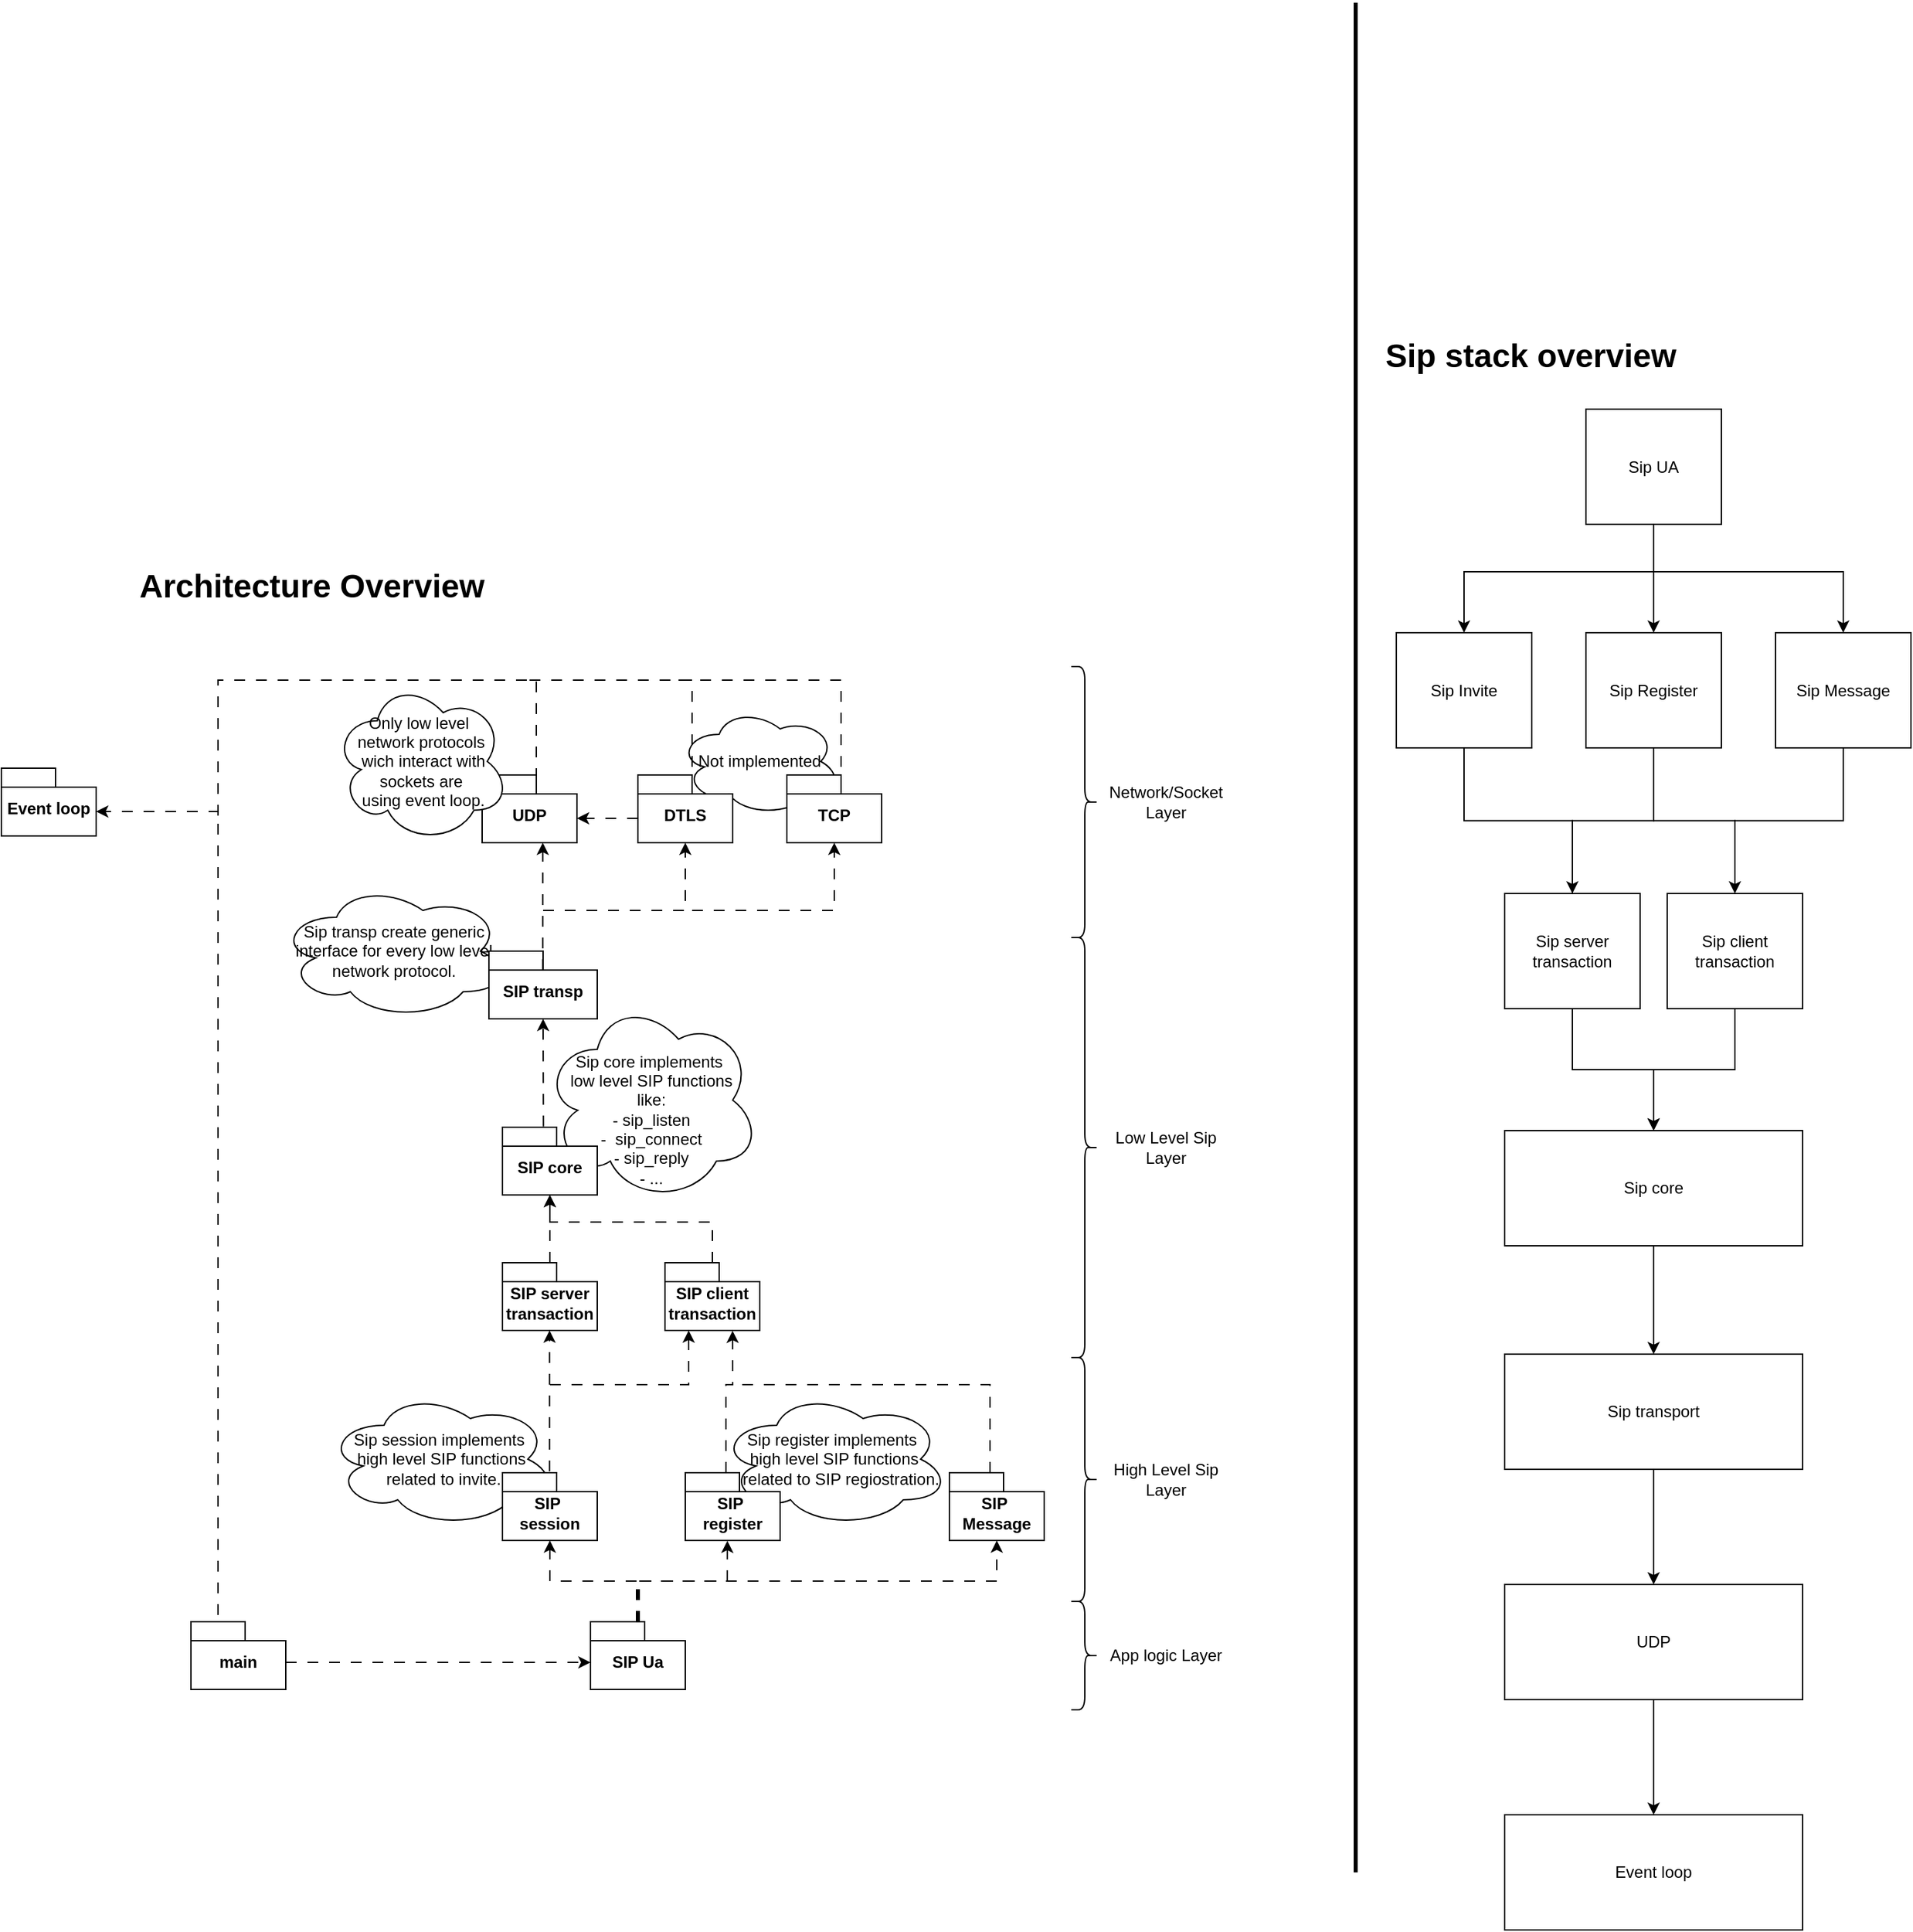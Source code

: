 <mxfile version="27.1.4" pages="2">
  <diagram id="IuXAi1eevMyLSQoJfHt3" name="Architecture overview">
    <mxGraphModel dx="3333" dy="2447" grid="1" gridSize="10" guides="1" tooltips="1" connect="1" arrows="1" fold="1" page="1" pageScale="1" pageWidth="850" pageHeight="1100" math="0" shadow="0">
      <root>
        <mxCell id="0" />
        <mxCell id="1" parent="0" />
        <mxCell id="v3j3ujz7cPLlm9doWBM3-44" value="" style="endArrow=none;html=1;rounded=0;strokeWidth=3;" parent="1" edge="1">
          <mxGeometry width="50" height="50" relative="1" as="geometry">
            <mxPoint x="680" y="820" as="sourcePoint" />
            <mxPoint x="680" y="-560" as="targetPoint" />
          </mxGeometry>
        </mxCell>
        <mxCell id="v3j3ujz7cPLlm9doWBM3-45" value="&lt;h1 style=&quot;margin-top: 0px;&quot;&gt;Sip stack overview&lt;/h1&gt;" style="text;html=1;whiteSpace=wrap;overflow=hidden;rounded=0;" parent="1" vertex="1">
          <mxGeometry x="700" y="-320" width="260" height="120" as="geometry" />
        </mxCell>
        <mxCell id="QLOnrKLpHwwKSTS8j1C4-6" value="" style="edgeStyle=orthogonalEdgeStyle;rounded=0;orthogonalLoop=1;jettySize=auto;html=1;" edge="1" parent="1" source="QLOnrKLpHwwKSTS8j1C4-2" target="QLOnrKLpHwwKSTS8j1C4-3">
          <mxGeometry relative="1" as="geometry" />
        </mxCell>
        <mxCell id="QLOnrKLpHwwKSTS8j1C4-2" value="Sip core" style="rounded=0;whiteSpace=wrap;html=1;" vertex="1" parent="1">
          <mxGeometry x="790" y="272.5" width="220" height="85" as="geometry" />
        </mxCell>
        <mxCell id="QLOnrKLpHwwKSTS8j1C4-7" value="" style="edgeStyle=orthogonalEdgeStyle;rounded=0;orthogonalLoop=1;jettySize=auto;html=1;" edge="1" parent="1" source="QLOnrKLpHwwKSTS8j1C4-3" target="QLOnrKLpHwwKSTS8j1C4-4">
          <mxGeometry relative="1" as="geometry" />
        </mxCell>
        <mxCell id="QLOnrKLpHwwKSTS8j1C4-3" value="Sip transport" style="rounded=0;whiteSpace=wrap;html=1;" vertex="1" parent="1">
          <mxGeometry x="790" y="437.5" width="220" height="85" as="geometry" />
        </mxCell>
        <mxCell id="QLOnrKLpHwwKSTS8j1C4-8" value="" style="edgeStyle=orthogonalEdgeStyle;rounded=0;orthogonalLoop=1;jettySize=auto;html=1;" edge="1" parent="1" source="QLOnrKLpHwwKSTS8j1C4-4" target="QLOnrKLpHwwKSTS8j1C4-5">
          <mxGeometry relative="1" as="geometry" />
        </mxCell>
        <mxCell id="QLOnrKLpHwwKSTS8j1C4-4" value="UDP" style="rounded=0;whiteSpace=wrap;html=1;" vertex="1" parent="1">
          <mxGeometry x="790" y="607.5" width="220" height="85" as="geometry" />
        </mxCell>
        <mxCell id="QLOnrKLpHwwKSTS8j1C4-5" value="Event loop" style="rounded=0;whiteSpace=wrap;html=1;" vertex="1" parent="1">
          <mxGeometry x="790" y="777.5" width="220" height="85" as="geometry" />
        </mxCell>
        <mxCell id="QLOnrKLpHwwKSTS8j1C4-14" value="" style="endArrow=none;html=1;rounded=0;dashed=1;dashPattern=8 8;strokeColor=default;align=center;verticalAlign=middle;fontFamily=Helvetica;fontSize=11;fontColor=default;labelBackgroundColor=default;startFill=0;" edge="1" parent="1">
          <mxGeometry width="50" height="50" relative="1" as="geometry">
            <mxPoint x="410" y="525" as="sourcePoint" />
            <mxPoint x="220" y="460" as="targetPoint" />
            <Array as="points">
              <mxPoint x="410" y="505" />
              <mxPoint x="410" y="460" />
            </Array>
          </mxGeometry>
        </mxCell>
        <mxCell id="QLOnrKLpHwwKSTS8j1C4-15" value="Not implemented" style="ellipse;shape=cloud;whiteSpace=wrap;html=1;" vertex="1" parent="1">
          <mxGeometry x="180" y="-40" width="120" height="80" as="geometry" />
        </mxCell>
        <mxCell id="QLOnrKLpHwwKSTS8j1C4-16" value="Sip transp create generic interface for every low level network protocol&lt;span style=&quot;background-color: transparent; color: light-dark(rgb(0, 0, 0), rgb(255, 255, 255));&quot;&gt;.&lt;/span&gt;" style="ellipse;shape=cloud;whiteSpace=wrap;html=1;" vertex="1" parent="1">
          <mxGeometry x="-115" y="90" width="170" height="100" as="geometry" />
        </mxCell>
        <mxCell id="QLOnrKLpHwwKSTS8j1C4-17" value="Sip session implements&amp;nbsp;&lt;div&gt;high level SIP functions&lt;/div&gt;&lt;div&gt;&amp;nbsp;related to invite.&lt;/div&gt;" style="ellipse;shape=cloud;whiteSpace=wrap;html=1;" vertex="1" parent="1">
          <mxGeometry x="-80" y="465" width="170" height="100" as="geometry" />
        </mxCell>
        <mxCell id="QLOnrKLpHwwKSTS8j1C4-18" value="&lt;div&gt;&lt;br&gt;&lt;/div&gt;&lt;div&gt;&lt;br&gt;&lt;/div&gt;Sip core implements&amp;nbsp;&lt;div&gt;low level SIP functions&lt;/div&gt;&lt;div&gt;&amp;nbsp;like:&amp;nbsp;&lt;/div&gt;&lt;div&gt;- sip_listen&lt;/div&gt;&lt;div&gt;-&amp;nbsp; sip_connect&lt;/div&gt;&lt;div&gt;- sip_reply&lt;/div&gt;&lt;div&gt;- ...&lt;/div&gt;" style="ellipse;shape=cloud;whiteSpace=wrap;html=1;" vertex="1" parent="1">
          <mxGeometry x="80" y="175" width="160" height="150" as="geometry" />
        </mxCell>
        <mxCell id="QLOnrKLpHwwKSTS8j1C4-19" value="TCP" style="shape=folder;fontStyle=1;spacingTop=10;tabWidth=40;tabHeight=14;tabPosition=left;html=1;whiteSpace=wrap;" vertex="1" parent="1">
          <mxGeometry x="260" y="10" width="70" height="50" as="geometry" />
        </mxCell>
        <mxCell id="QLOnrKLpHwwKSTS8j1C4-20" value="&lt;h1 style=&quot;margin-top: 0px;&quot;&gt;Architecture Overview&lt;/h1&gt;" style="text;html=1;whiteSpace=wrap;overflow=hidden;rounded=0;" vertex="1" parent="1">
          <mxGeometry x="-220" y="-150" width="260" height="120" as="geometry" />
        </mxCell>
        <mxCell id="QLOnrKLpHwwKSTS8j1C4-21" value="UDP" style="shape=folder;fontStyle=1;spacingTop=10;tabWidth=40;tabHeight=14;tabPosition=left;html=1;whiteSpace=wrap;" vertex="1" parent="1">
          <mxGeometry x="35" y="10" width="70" height="50" as="geometry" />
        </mxCell>
        <mxCell id="QLOnrKLpHwwKSTS8j1C4-22" value="SIP core" style="shape=folder;fontStyle=1;spacingTop=10;tabWidth=40;tabHeight=14;tabPosition=left;html=1;whiteSpace=wrap;" vertex="1" parent="1">
          <mxGeometry x="50" y="270" width="70" height="50" as="geometry" />
        </mxCell>
        <mxCell id="QLOnrKLpHwwKSTS8j1C4-23" value="SIP transp" style="shape=folder;fontStyle=1;spacingTop=10;tabWidth=40;tabHeight=14;tabPosition=left;html=1;whiteSpace=wrap;" vertex="1" parent="1">
          <mxGeometry x="40" y="140" width="80" height="50" as="geometry" />
        </mxCell>
        <mxCell id="QLOnrKLpHwwKSTS8j1C4-24" value="DTLS" style="shape=folder;fontStyle=1;spacingTop=10;tabWidth=40;tabHeight=14;tabPosition=left;html=1;whiteSpace=wrap;" vertex="1" parent="1">
          <mxGeometry x="150" y="10" width="70" height="50" as="geometry" />
        </mxCell>
        <mxCell id="QLOnrKLpHwwKSTS8j1C4-77" value="" style="edgeStyle=orthogonalEdgeStyle;rounded=0;orthogonalLoop=1;jettySize=auto;html=1;endArrow=classic;startFill=0;dashed=1;dashPattern=8 8;strokeColor=default;align=center;verticalAlign=middle;fontFamily=Helvetica;fontSize=11;fontColor=default;labelBackgroundColor=default;entryX=0.25;entryY=1;entryDx=0;entryDy=0;entryPerimeter=0;endFill=1;" edge="1" parent="1" target="QLOnrKLpHwwKSTS8j1C4-57">
          <mxGeometry relative="1" as="geometry">
            <mxPoint x="85" y="460" as="sourcePoint" />
            <mxPoint x="200" y="460" as="targetPoint" />
            <Array as="points">
              <mxPoint x="188" y="460" />
            </Array>
          </mxGeometry>
        </mxCell>
        <mxCell id="QLOnrKLpHwwKSTS8j1C4-25" value="SIP&amp;nbsp;&lt;div&gt;session&lt;/div&gt;" style="shape=folder;fontStyle=1;spacingTop=10;tabWidth=40;tabHeight=14;tabPosition=left;html=1;whiteSpace=wrap;" vertex="1" parent="1">
          <mxGeometry x="50" y="525" width="70" height="50" as="geometry" />
        </mxCell>
        <mxCell id="QLOnrKLpHwwKSTS8j1C4-26" value="Event loop" style="shape=folder;fontStyle=1;spacingTop=10;tabWidth=40;tabHeight=14;tabPosition=left;html=1;whiteSpace=wrap;" vertex="1" parent="1">
          <mxGeometry x="-320" y="5" width="70" height="50" as="geometry" />
        </mxCell>
        <mxCell id="QLOnrKLpHwwKSTS8j1C4-27" value="Only low level&amp;nbsp;&lt;div&gt;network protocols&lt;/div&gt;&lt;div&gt;&amp;nbsp;wich interact with sockets are&lt;/div&gt;&lt;div&gt;&amp;nbsp;using event loop.&lt;/div&gt;" style="ellipse;shape=cloud;whiteSpace=wrap;html=1;" vertex="1" parent="1">
          <mxGeometry x="-75" y="-60" width="130" height="120" as="geometry" />
        </mxCell>
        <mxCell id="QLOnrKLpHwwKSTS8j1C4-28" value="main" style="shape=folder;fontStyle=1;spacingTop=10;tabWidth=40;tabHeight=14;tabPosition=left;html=1;whiteSpace=wrap;" vertex="1" parent="1">
          <mxGeometry x="-180" y="635" width="70" height="50" as="geometry" />
        </mxCell>
        <mxCell id="QLOnrKLpHwwKSTS8j1C4-29" value="SIP Ua" style="shape=folder;fontStyle=1;spacingTop=10;tabWidth=40;tabHeight=14;tabPosition=left;html=1;whiteSpace=wrap;" vertex="1" parent="1">
          <mxGeometry x="115" y="635" width="70" height="50" as="geometry" />
        </mxCell>
        <mxCell id="QLOnrKLpHwwKSTS8j1C4-30" value="" style="endArrow=classic;html=1;rounded=0;entryX=0.444;entryY=1.004;entryDx=0;entryDy=0;entryPerimeter=0;dashed=1;dashPattern=8 8;" edge="1" parent="1" target="QLOnrKLpHwwKSTS8j1C4-55">
          <mxGeometry width="50" height="50" relative="1" as="geometry">
            <mxPoint x="150" y="635" as="sourcePoint" />
            <mxPoint x="200" y="585" as="targetPoint" />
            <Array as="points">
              <mxPoint x="150" y="605" />
              <mxPoint x="216" y="605" />
            </Array>
          </mxGeometry>
        </mxCell>
        <mxCell id="QLOnrKLpHwwKSTS8j1C4-31" value="" style="endArrow=classic;html=1;rounded=0;entryX=0.5;entryY=1;entryDx=0;entryDy=0;entryPerimeter=0;dashed=1;dashPattern=8 8;" edge="1" parent="1" target="QLOnrKLpHwwKSTS8j1C4-25">
          <mxGeometry width="50" height="50" relative="1" as="geometry">
            <mxPoint x="151.0" y="635" as="sourcePoint" />
            <mxPoint x="100.0" y="575" as="targetPoint" />
            <Array as="points">
              <mxPoint x="151.0" y="605" />
              <mxPoint x="85" y="605" />
            </Array>
          </mxGeometry>
        </mxCell>
        <mxCell id="QLOnrKLpHwwKSTS8j1C4-34" value="" style="endArrow=classic;html=1;rounded=0;entryX=0;entryY=0;entryDx=70;entryDy=32;entryPerimeter=0;dashed=1;dashPattern=8 8;strokeColor=default;align=center;verticalAlign=middle;fontFamily=Helvetica;fontSize=11;fontColor=default;labelBackgroundColor=default;" edge="1" parent="1">
          <mxGeometry width="50" height="50" relative="1" as="geometry">
            <mxPoint x="-160" y="630" as="sourcePoint" />
            <mxPoint x="-250" y="37" as="targetPoint" />
            <Array as="points">
              <mxPoint x="-160" y="37" />
            </Array>
          </mxGeometry>
        </mxCell>
        <mxCell id="QLOnrKLpHwwKSTS8j1C4-35" value="" style="endArrow=classic;html=1;rounded=0;dashed=1;dashPattern=8 8;strokeColor=default;align=center;verticalAlign=middle;fontFamily=Helvetica;fontSize=11;fontColor=default;labelBackgroundColor=default;exitX=0.432;exitY=-0.013;exitDx=0;exitDy=0;exitPerimeter=0;" edge="1" parent="1" source="QLOnrKLpHwwKSTS8j1C4-22">
          <mxGeometry width="50" height="50" relative="1" as="geometry">
            <mxPoint x="80" y="225" as="sourcePoint" />
            <mxPoint x="80" y="190" as="targetPoint" />
          </mxGeometry>
        </mxCell>
        <mxCell id="QLOnrKLpHwwKSTS8j1C4-36" value="" style="endArrow=classic;html=1;rounded=0;entryX=0.568;entryY=1.008;entryDx=0;entryDy=0;entryPerimeter=0;dashed=1;dashPattern=8 8;strokeColor=default;align=center;verticalAlign=middle;fontFamily=Helvetica;fontSize=11;fontColor=default;labelBackgroundColor=default;exitX=0;exitY=0;exitDx=40;exitDy=14;exitPerimeter=0;" edge="1" parent="1">
          <mxGeometry width="50" height="50" relative="1" as="geometry">
            <mxPoint x="79.76" y="154" as="sourcePoint" />
            <mxPoint x="79.76" y="60" as="targetPoint" />
          </mxGeometry>
        </mxCell>
        <mxCell id="QLOnrKLpHwwKSTS8j1C4-37" value="" style="endArrow=classic;html=1;rounded=0;entryX=0.5;entryY=1;entryDx=0;entryDy=0;entryPerimeter=0;dashed=1;dashPattern=8 8;strokeColor=default;align=center;verticalAlign=middle;fontFamily=Helvetica;fontSize=11;fontColor=default;labelBackgroundColor=default;" edge="1" parent="1" target="QLOnrKLpHwwKSTS8j1C4-24">
          <mxGeometry width="50" height="50" relative="1" as="geometry">
            <mxPoint x="80" y="110" as="sourcePoint" />
            <mxPoint x="130" y="60" as="targetPoint" />
            <Array as="points">
              <mxPoint x="185" y="110" />
            </Array>
          </mxGeometry>
        </mxCell>
        <mxCell id="QLOnrKLpHwwKSTS8j1C4-38" value="" style="endArrow=classic;html=1;rounded=0;entryX=0.5;entryY=1;entryDx=0;entryDy=0;entryPerimeter=0;dashed=1;dashPattern=8 8;strokeColor=default;align=center;verticalAlign=middle;fontFamily=Helvetica;fontSize=11;fontColor=default;labelBackgroundColor=default;" edge="1" parent="1">
          <mxGeometry width="50" height="50" relative="1" as="geometry">
            <mxPoint x="190" y="110" as="sourcePoint" />
            <mxPoint x="295" y="60" as="targetPoint" />
            <Array as="points">
              <mxPoint x="295" y="110" />
            </Array>
          </mxGeometry>
        </mxCell>
        <mxCell id="QLOnrKLpHwwKSTS8j1C4-39" value="" style="endArrow=none;html=1;rounded=0;entryX=0;entryY=0;entryDx=40;entryDy=0;entryPerimeter=0;dashed=1;dashPattern=8 8;strokeColor=default;align=center;verticalAlign=middle;fontFamily=Helvetica;fontSize=11;fontColor=default;labelBackgroundColor=default;startFill=0;" edge="1" parent="1" target="QLOnrKLpHwwKSTS8j1C4-21">
          <mxGeometry width="50" height="50" relative="1" as="geometry">
            <mxPoint x="-160" y="40" as="sourcePoint" />
            <mxPoint x="-110" y="430" as="targetPoint" />
            <Array as="points">
              <mxPoint x="-160" y="-60" />
              <mxPoint x="75" y="-60" />
            </Array>
          </mxGeometry>
        </mxCell>
        <mxCell id="QLOnrKLpHwwKSTS8j1C4-40" value="" style="endArrow=none;html=1;rounded=0;entryX=0;entryY=0;entryDx=40;entryDy=0;entryPerimeter=0;dashed=1;dashPattern=8 8;strokeColor=default;align=center;verticalAlign=middle;fontFamily=Helvetica;fontSize=11;fontColor=default;labelBackgroundColor=default;startFill=0;" edge="1" parent="1" target="QLOnrKLpHwwKSTS8j1C4-24">
          <mxGeometry width="50" height="50" relative="1" as="geometry">
            <mxPoint x="70" y="-60" as="sourcePoint" />
            <mxPoint x="160" as="targetPoint" />
            <Array as="points">
              <mxPoint x="190" y="-60" />
            </Array>
          </mxGeometry>
        </mxCell>
        <mxCell id="QLOnrKLpHwwKSTS8j1C4-41" value="" style="endArrow=none;html=1;rounded=0;entryX=0;entryY=0;entryDx=40;entryDy=0;entryPerimeter=0;dashed=1;dashPattern=8 8;strokeColor=default;align=center;verticalAlign=middle;fontFamily=Helvetica;fontSize=11;fontColor=default;labelBackgroundColor=default;startFill=0;" edge="1" parent="1">
          <mxGeometry width="50" height="50" relative="1" as="geometry">
            <mxPoint x="180" y="-60" as="sourcePoint" />
            <mxPoint x="300" y="10" as="targetPoint" />
            <Array as="points">
              <mxPoint x="300" y="-60" />
            </Array>
          </mxGeometry>
        </mxCell>
        <mxCell id="QLOnrKLpHwwKSTS8j1C4-42" value="" style="endArrow=classic;html=1;rounded=0;dashed=1;dashPattern=8 8;strokeColor=default;align=center;verticalAlign=middle;fontFamily=Helvetica;fontSize=11;fontColor=default;labelBackgroundColor=default;" edge="1" parent="1">
          <mxGeometry width="50" height="50" relative="1" as="geometry">
            <mxPoint x="-110" y="665" as="sourcePoint" />
            <mxPoint x="115" y="665" as="targetPoint" />
          </mxGeometry>
        </mxCell>
        <mxCell id="QLOnrKLpHwwKSTS8j1C4-43" value="" style="endArrow=classic;html=1;rounded=0;entryX=0;entryY=0;entryDx=70;entryDy=32;entryPerimeter=0;exitX=0;exitY=0;exitDx=0;exitDy=32;exitPerimeter=0;dashed=1;dashPattern=8 8;strokeColor=default;align=center;verticalAlign=middle;fontFamily=Helvetica;fontSize=11;fontColor=default;labelBackgroundColor=default;" edge="1" parent="1" source="QLOnrKLpHwwKSTS8j1C4-24" target="QLOnrKLpHwwKSTS8j1C4-21">
          <mxGeometry width="50" height="50" relative="1" as="geometry">
            <mxPoint x="150" y="40" as="sourcePoint" />
            <mxPoint x="200" y="-10" as="targetPoint" />
          </mxGeometry>
        </mxCell>
        <mxCell id="QLOnrKLpHwwKSTS8j1C4-52" value="SIP&amp;nbsp;&lt;div&gt;Message&lt;/div&gt;" style="shape=folder;fontStyle=1;spacingTop=10;tabWidth=40;tabHeight=14;tabPosition=left;html=1;whiteSpace=wrap;" vertex="1" parent="1">
          <mxGeometry x="380" y="525" width="70" height="50" as="geometry" />
        </mxCell>
        <mxCell id="QLOnrKLpHwwKSTS8j1C4-53" value="" style="endArrow=classic;html=1;rounded=0;entryX=0.5;entryY=1;entryDx=0;entryDy=0;entryPerimeter=0;dashed=1;dashPattern=8 8;" edge="1" parent="1" target="QLOnrKLpHwwKSTS8j1C4-52">
          <mxGeometry width="50" height="50" relative="1" as="geometry">
            <mxPoint x="149" y="635" as="sourcePoint" />
            <mxPoint x="200" y="575" as="targetPoint" />
            <Array as="points">
              <mxPoint x="149" y="605" />
              <mxPoint x="415" y="605" />
            </Array>
          </mxGeometry>
        </mxCell>
        <mxCell id="QLOnrKLpHwwKSTS8j1C4-54" value="Sip register implements&amp;nbsp;&lt;div&gt;high level SIP functions&lt;/div&gt;&lt;div&gt;&amp;nbsp; &amp;nbsp;related to SIP regiostration.&lt;/div&gt;" style="ellipse;shape=cloud;whiteSpace=wrap;html=1;" vertex="1" parent="1">
          <mxGeometry x="210" y="465" width="170" height="100" as="geometry" />
        </mxCell>
        <mxCell id="QLOnrKLpHwwKSTS8j1C4-55" value="SIP&amp;nbsp;&lt;div&gt;register&lt;/div&gt;" style="shape=folder;fontStyle=1;spacingTop=10;tabWidth=40;tabHeight=14;tabPosition=left;html=1;whiteSpace=wrap;" vertex="1" parent="1">
          <mxGeometry x="185" y="525" width="70" height="50" as="geometry" />
        </mxCell>
        <mxCell id="QLOnrKLpHwwKSTS8j1C4-61" value="" style="edgeStyle=orthogonalEdgeStyle;rounded=0;orthogonalLoop=1;jettySize=auto;html=1;dashed=1;dashPattern=8 8;strokeColor=default;align=center;verticalAlign=middle;fontFamily=Helvetica;fontSize=11;fontColor=default;labelBackgroundColor=default;endArrow=classic;" edge="1" parent="1" source="QLOnrKLpHwwKSTS8j1C4-56" target="QLOnrKLpHwwKSTS8j1C4-22">
          <mxGeometry relative="1" as="geometry" />
        </mxCell>
        <mxCell id="QLOnrKLpHwwKSTS8j1C4-56" value="SIP server&lt;div&gt;transaction&lt;/div&gt;" style="shape=folder;fontStyle=1;spacingTop=10;tabWidth=40;tabHeight=14;tabPosition=left;html=1;whiteSpace=wrap;" vertex="1" parent="1">
          <mxGeometry x="50" y="370" width="70" height="50" as="geometry" />
        </mxCell>
        <mxCell id="QLOnrKLpHwwKSTS8j1C4-62" value="" style="edgeStyle=orthogonalEdgeStyle;rounded=0;orthogonalLoop=1;jettySize=auto;html=1;entryX=0.5;entryY=1;entryDx=0;entryDy=0;entryPerimeter=0;dashed=1;dashPattern=8 8;strokeColor=default;align=center;verticalAlign=middle;fontFamily=Helvetica;fontSize=11;fontColor=default;labelBackgroundColor=default;endArrow=classic;" edge="1" parent="1" source="QLOnrKLpHwwKSTS8j1C4-57" target="QLOnrKLpHwwKSTS8j1C4-22">
          <mxGeometry relative="1" as="geometry">
            <Array as="points">
              <mxPoint x="205" y="340" />
              <mxPoint x="85" y="340" />
            </Array>
          </mxGeometry>
        </mxCell>
        <mxCell id="QLOnrKLpHwwKSTS8j1C4-57" value="SIP client&lt;div&gt;transaction&lt;/div&gt;" style="shape=folder;fontStyle=1;spacingTop=10;tabWidth=40;tabHeight=14;tabPosition=left;html=1;whiteSpace=wrap;" vertex="1" parent="1">
          <mxGeometry x="170" y="370" width="70" height="50" as="geometry" />
        </mxCell>
        <mxCell id="QLOnrKLpHwwKSTS8j1C4-60" value="" style="endArrow=classic;html=1;rounded=0;dashed=1;dashPattern=8 8;strokeColor=default;align=center;verticalAlign=middle;fontFamily=Helvetica;fontSize=11;fontColor=default;labelBackgroundColor=default;exitX=0.429;exitY=0.001;exitDx=0;exitDy=0;exitPerimeter=0;entryX=0.713;entryY=1.004;entryDx=0;entryDy=0;entryPerimeter=0;" edge="1" parent="1" source="QLOnrKLpHwwKSTS8j1C4-55" target="QLOnrKLpHwwKSTS8j1C4-57">
          <mxGeometry width="50" height="50" relative="1" as="geometry">
            <mxPoint x="204.71" y="499" as="sourcePoint" />
            <mxPoint x="204.71" y="420" as="targetPoint" />
            <Array as="points">
              <mxPoint x="215" y="460" />
              <mxPoint x="220" y="460" />
            </Array>
          </mxGeometry>
        </mxCell>
        <mxCell id="QLOnrKLpHwwKSTS8j1C4-63" value="" style="endArrow=classic;html=1;rounded=0;dashed=1;dashPattern=8 8;strokeColor=default;align=center;verticalAlign=middle;fontFamily=Helvetica;fontSize=11;fontColor=default;labelBackgroundColor=default;exitX=0.429;exitY=0.001;exitDx=0;exitDy=0;exitPerimeter=0;entryX=0.431;entryY=1.016;entryDx=0;entryDy=0;entryPerimeter=0;" edge="1" parent="1">
          <mxGeometry width="50" height="50" relative="1" as="geometry">
            <mxPoint x="84.76" y="524" as="sourcePoint" />
            <mxPoint x="84.76" y="420" as="targetPoint" />
          </mxGeometry>
        </mxCell>
        <mxCell id="QLOnrKLpHwwKSTS8j1C4-64" value="" style="group" vertex="1" connectable="0" parent="1">
          <mxGeometry x="470" y="-70" width="120" height="200" as="geometry" />
        </mxCell>
        <mxCell id="QLOnrKLpHwwKSTS8j1C4-44" value="" style="shape=curlyBracket;whiteSpace=wrap;html=1;rounded=1;flipH=1;labelPosition=right;verticalLabelPosition=middle;align=left;verticalAlign=middle;" vertex="1" parent="QLOnrKLpHwwKSTS8j1C4-64">
          <mxGeometry width="20" height="200" as="geometry" />
        </mxCell>
        <mxCell id="QLOnrKLpHwwKSTS8j1C4-45" value="Network/Socket Layer" style="text;html=1;align=center;verticalAlign=middle;whiteSpace=wrap;rounded=0;" vertex="1" parent="QLOnrKLpHwwKSTS8j1C4-64">
          <mxGeometry x="20" y="85" width="100" height="30" as="geometry" />
        </mxCell>
        <mxCell id="QLOnrKLpHwwKSTS8j1C4-65" value="" style="group" vertex="1" connectable="0" parent="1">
          <mxGeometry x="470" y="130" width="120" height="310" as="geometry" />
        </mxCell>
        <mxCell id="QLOnrKLpHwwKSTS8j1C4-46" value="" style="shape=curlyBracket;whiteSpace=wrap;html=1;rounded=1;flipH=1;labelPosition=right;verticalLabelPosition=middle;align=left;verticalAlign=middle;" vertex="1" parent="QLOnrKLpHwwKSTS8j1C4-65">
          <mxGeometry width="20" height="310" as="geometry" />
        </mxCell>
        <mxCell id="QLOnrKLpHwwKSTS8j1C4-47" value="Low Level Sip Layer" style="text;html=1;align=center;verticalAlign=middle;whiteSpace=wrap;rounded=0;" vertex="1" parent="QLOnrKLpHwwKSTS8j1C4-65">
          <mxGeometry x="20" y="136.4" width="100" height="37.2" as="geometry" />
        </mxCell>
        <mxCell id="QLOnrKLpHwwKSTS8j1C4-66" value="" style="group" vertex="1" connectable="0" parent="1">
          <mxGeometry x="470" y="440" width="120" height="180" as="geometry" />
        </mxCell>
        <mxCell id="QLOnrKLpHwwKSTS8j1C4-48" value="" style="shape=curlyBracket;whiteSpace=wrap;html=1;rounded=1;flipH=1;labelPosition=right;verticalLabelPosition=middle;align=left;verticalAlign=middle;" vertex="1" parent="QLOnrKLpHwwKSTS8j1C4-66">
          <mxGeometry width="20" height="180" as="geometry" />
        </mxCell>
        <mxCell id="QLOnrKLpHwwKSTS8j1C4-49" value="High Level Sip Layer" style="text;html=1;align=center;verticalAlign=middle;whiteSpace=wrap;rounded=0;" vertex="1" parent="QLOnrKLpHwwKSTS8j1C4-66">
          <mxGeometry x="20" y="72" width="100" height="36" as="geometry" />
        </mxCell>
        <mxCell id="QLOnrKLpHwwKSTS8j1C4-67" value="" style="group" vertex="1" connectable="0" parent="1">
          <mxGeometry x="470" y="620" width="120" height="80" as="geometry" />
        </mxCell>
        <mxCell id="QLOnrKLpHwwKSTS8j1C4-50" value="" style="shape=curlyBracket;whiteSpace=wrap;html=1;rounded=1;flipH=1;labelPosition=right;verticalLabelPosition=middle;align=left;verticalAlign=middle;" vertex="1" parent="QLOnrKLpHwwKSTS8j1C4-67">
          <mxGeometry width="20" height="80" as="geometry" />
        </mxCell>
        <mxCell id="QLOnrKLpHwwKSTS8j1C4-51" value="App logic Layer" style="text;html=1;align=center;verticalAlign=middle;whiteSpace=wrap;rounded=0;" vertex="1" parent="QLOnrKLpHwwKSTS8j1C4-67">
          <mxGeometry x="20" y="25" width="100" height="30" as="geometry" />
        </mxCell>
        <mxCell id="QLOnrKLpHwwKSTS8j1C4-72" value="" style="edgeStyle=orthogonalEdgeStyle;rounded=0;orthogonalLoop=1;jettySize=auto;html=1;" edge="1" parent="1" source="QLOnrKLpHwwKSTS8j1C4-69" target="QLOnrKLpHwwKSTS8j1C4-2">
          <mxGeometry relative="1" as="geometry" />
        </mxCell>
        <mxCell id="QLOnrKLpHwwKSTS8j1C4-84" value="" style="edgeStyle=orthogonalEdgeStyle;rounded=0;orthogonalLoop=1;jettySize=auto;html=1;endArrow=none;startFill=0;" edge="1" parent="1" source="QLOnrKLpHwwKSTS8j1C4-69" target="QLOnrKLpHwwKSTS8j1C4-81">
          <mxGeometry relative="1" as="geometry" />
        </mxCell>
        <mxCell id="QLOnrKLpHwwKSTS8j1C4-69" value="Sip server transaction" style="rounded=0;whiteSpace=wrap;html=1;" vertex="1" parent="1">
          <mxGeometry x="790" y="97.5" width="100" height="85" as="geometry" />
        </mxCell>
        <mxCell id="QLOnrKLpHwwKSTS8j1C4-71" value="" style="edgeStyle=orthogonalEdgeStyle;rounded=0;orthogonalLoop=1;jettySize=auto;html=1;" edge="1" parent="1" source="QLOnrKLpHwwKSTS8j1C4-70" target="QLOnrKLpHwwKSTS8j1C4-2">
          <mxGeometry relative="1" as="geometry" />
        </mxCell>
        <mxCell id="QLOnrKLpHwwKSTS8j1C4-83" value="" style="edgeStyle=orthogonalEdgeStyle;rounded=0;orthogonalLoop=1;jettySize=auto;html=1;entryX=0.5;entryY=1;entryDx=0;entryDy=0;endArrow=none;startFill=0;" edge="1" parent="1" source="QLOnrKLpHwwKSTS8j1C4-70" target="QLOnrKLpHwwKSTS8j1C4-81">
          <mxGeometry relative="1" as="geometry" />
        </mxCell>
        <mxCell id="QLOnrKLpHwwKSTS8j1C4-70" value="Sip client transaction" style="rounded=0;whiteSpace=wrap;html=1;" vertex="1" parent="1">
          <mxGeometry x="910" y="97.5" width="100" height="85" as="geometry" />
        </mxCell>
        <mxCell id="QLOnrKLpHwwKSTS8j1C4-86" value="" style="edgeStyle=orthogonalEdgeStyle;rounded=0;orthogonalLoop=1;jettySize=auto;html=1;" edge="1" parent="1" source="QLOnrKLpHwwKSTS8j1C4-73" target="QLOnrKLpHwwKSTS8j1C4-69">
          <mxGeometry relative="1" as="geometry" />
        </mxCell>
        <mxCell id="QLOnrKLpHwwKSTS8j1C4-102" value="" style="edgeStyle=orthogonalEdgeStyle;rounded=0;orthogonalLoop=1;jettySize=auto;html=1;endArrow=none;startFill=1;startArrow=classic;" edge="1" parent="1" source="QLOnrKLpHwwKSTS8j1C4-73">
          <mxGeometry relative="1" as="geometry">
            <mxPoint x="900" y="-140" as="targetPoint" />
            <Array as="points">
              <mxPoint x="760" y="-140" />
            </Array>
          </mxGeometry>
        </mxCell>
        <mxCell id="QLOnrKLpHwwKSTS8j1C4-73" value="Sip Invite" style="rounded=0;whiteSpace=wrap;html=1;" vertex="1" parent="1">
          <mxGeometry x="710" y="-95" width="100" height="85" as="geometry" />
        </mxCell>
        <mxCell id="QLOnrKLpHwwKSTS8j1C4-81" value="Sip Register" style="rounded=0;whiteSpace=wrap;html=1;" vertex="1" parent="1">
          <mxGeometry x="850" y="-95" width="100" height="85" as="geometry" />
        </mxCell>
        <mxCell id="QLOnrKLpHwwKSTS8j1C4-90" value="" style="edgeStyle=orthogonalEdgeStyle;rounded=0;orthogonalLoop=1;jettySize=auto;html=1;" edge="1" parent="1" source="QLOnrKLpHwwKSTS8j1C4-82" target="QLOnrKLpHwwKSTS8j1C4-70">
          <mxGeometry relative="1" as="geometry" />
        </mxCell>
        <mxCell id="QLOnrKLpHwwKSTS8j1C4-100" value="" style="edgeStyle=orthogonalEdgeStyle;rounded=0;orthogonalLoop=1;jettySize=auto;html=1;endArrow=none;startFill=1;startArrow=classic;" edge="1" parent="1" source="QLOnrKLpHwwKSTS8j1C4-82">
          <mxGeometry relative="1" as="geometry">
            <mxPoint x="900" y="-140" as="targetPoint" />
            <Array as="points">
              <mxPoint x="1040" y="-140" />
            </Array>
          </mxGeometry>
        </mxCell>
        <mxCell id="QLOnrKLpHwwKSTS8j1C4-82" value="Sip Message" style="rounded=0;whiteSpace=wrap;html=1;" vertex="1" parent="1">
          <mxGeometry x="990" y="-95" width="100" height="85" as="geometry" />
        </mxCell>
        <mxCell id="QLOnrKLpHwwKSTS8j1C4-98" value="" style="edgeStyle=orthogonalEdgeStyle;rounded=0;orthogonalLoop=1;jettySize=auto;html=1;" edge="1" parent="1" source="QLOnrKLpHwwKSTS8j1C4-93" target="QLOnrKLpHwwKSTS8j1C4-81">
          <mxGeometry relative="1" as="geometry" />
        </mxCell>
        <mxCell id="QLOnrKLpHwwKSTS8j1C4-93" value="Sip UA" style="rounded=0;whiteSpace=wrap;html=1;" vertex="1" parent="1">
          <mxGeometry x="850" y="-260" width="100" height="85" as="geometry" />
        </mxCell>
      </root>
    </mxGraphModel>
  </diagram>
  <diagram name="Event loop" id="DYS4X43bdyaeCCeUCE0n">
    <mxGraphModel dx="1248" dy="2730" grid="1" gridSize="10" guides="1" tooltips="1" connect="1" arrows="1" fold="1" page="1" pageScale="1" pageWidth="850" pageHeight="1100" math="0" shadow="0">
      <root>
        <mxCell id="0" />
        <mxCell id="1" parent="0" />
        <mxCell id="8oikypdOr_yC_xlXZbeG-5" value="" style="endArrow=classic;html=1;rounded=0;curved=1;" parent="1" edge="1">
          <mxGeometry width="50" height="50" relative="1" as="geometry">
            <mxPoint x="150" y="-70" as="sourcePoint" />
            <mxPoint x="170" y="30" as="targetPoint" />
            <Array as="points">
              <mxPoint x="170" y="-10" />
              <mxPoint x="210" y="40" />
              <mxPoint x="360" y="50" />
              <mxPoint x="420" y="-10" />
              <mxPoint x="440" y="-100" />
              <mxPoint x="380" y="-180" />
              <mxPoint x="210" y="-170" />
              <mxPoint x="90" y="-110" />
            </Array>
          </mxGeometry>
        </mxCell>
        <mxCell id="8oikypdOr_yC_xlXZbeG-6" value="&lt;font style=&quot;font-size: 26px;&quot;&gt;Event Loop&lt;/font&gt;" style="text;html=1;align=center;verticalAlign=middle;whiteSpace=wrap;rounded=0;" parent="1" vertex="1">
          <mxGeometry x="170" y="-110" width="200" height="60" as="geometry" />
        </mxCell>
        <mxCell id="8oikypdOr_yC_xlXZbeG-7" value="&lt;h1 style=&quot;margin-top: 0px;&quot;&gt;Main axis of the project is Event Loop.&lt;/h1&gt;&lt;p&gt;&lt;br&gt;&lt;/p&gt;" style="text;html=1;whiteSpace=wrap;overflow=hidden;rounded=0;" parent="1" vertex="1">
          <mxGeometry x="40" y="-310" width="180" height="100" as="geometry" />
        </mxCell>
        <mxCell id="8oikypdOr_yC_xlXZbeG-9" value="TimerEvent" style="swimlane;fontStyle=0;childLayout=stackLayout;horizontal=1;startSize=30;horizontalStack=0;resizeParent=1;resizeParentMax=0;resizeLast=0;collapsible=1;marginBottom=0;whiteSpace=wrap;html=1;" parent="1" vertex="1">
          <mxGeometry x="100" y="80" width="140" height="110" as="geometry" />
        </mxCell>
        <mxCell id="8oikypdOr_yC_xlXZbeG-10" value="Allow interacting with Ua from the same machine" style="text;strokeColor=none;fillColor=none;align=left;verticalAlign=middle;spacingLeft=4;spacingRight=4;overflow=hidden;points=[[0,0.5],[1,0.5]];portConstraint=eastwest;rotatable=0;whiteSpace=wrap;html=1;" parent="8oikypdOr_yC_xlXZbeG-9" vertex="1">
          <mxGeometry y="30" width="140" height="50" as="geometry" />
        </mxCell>
        <mxCell id="8oikypdOr_yC_xlXZbeG-11" value="Uses linux timerfd" style="text;strokeColor=none;fillColor=none;align=left;verticalAlign=middle;spacingLeft=4;spacingRight=4;overflow=hidden;points=[[0,0.5],[1,0.5]];portConstraint=eastwest;rotatable=0;whiteSpace=wrap;html=1;" parent="8oikypdOr_yC_xlXZbeG-9" vertex="1">
          <mxGeometry y="80" width="140" height="30" as="geometry" />
        </mxCell>
        <mxCell id="8oikypdOr_yC_xlXZbeG-17" value="SocketEvent" style="swimlane;fontStyle=0;childLayout=stackLayout;horizontal=1;startSize=30;horizontalStack=0;resizeParent=1;resizeParentMax=0;resizeLast=0;collapsible=1;marginBottom=0;whiteSpace=wrap;html=1;" parent="1" vertex="1">
          <mxGeometry x="400" y="80" width="140" height="110" as="geometry" />
        </mxCell>
        <mxCell id="8oikypdOr_yC_xlXZbeG-18" value="Allow interacting with Ua from another machine" style="text;strokeColor=none;fillColor=none;align=left;verticalAlign=middle;spacingLeft=4;spacingRight=4;overflow=hidden;points=[[0,0.5],[1,0.5]];portConstraint=eastwest;rotatable=0;whiteSpace=wrap;html=1;" parent="8oikypdOr_yC_xlXZbeG-17" vertex="1">
          <mxGeometry y="30" width="140" height="50" as="geometry" />
        </mxCell>
        <mxCell id="8oikypdOr_yC_xlXZbeG-19" value="Uses bsd sockets" style="text;strokeColor=none;fillColor=none;align=left;verticalAlign=middle;spacingLeft=4;spacingRight=4;overflow=hidden;points=[[0,0.5],[1,0.5]];portConstraint=eastwest;rotatable=0;whiteSpace=wrap;html=1;" parent="8oikypdOr_yC_xlXZbeG-17" vertex="1">
          <mxGeometry y="80" width="140" height="30" as="geometry" />
        </mxCell>
        <mxCell id="8oikypdOr_yC_xlXZbeG-22" value="" style="endArrow=none;html=1;rounded=0;" parent="1" edge="1">
          <mxGeometry width="50" height="50" relative="1" as="geometry">
            <mxPoint x="30" y="220" as="sourcePoint" />
            <mxPoint x="590" y="220" as="targetPoint" />
          </mxGeometry>
        </mxCell>
        <mxCell id="awC3xR5aF0oG_H9M2n87-1" value="Receive data from another machine" style="text;html=1;align=center;verticalAlign=middle;whiteSpace=wrap;rounded=0;fontSize=17;" parent="1" vertex="1">
          <mxGeometry x="30" y="230" width="140" height="30" as="geometry" />
        </mxCell>
        <mxCell id="awC3xR5aF0oG_H9M2n87-9" value="" style="edgeStyle=orthogonalEdgeStyle;rounded=0;orthogonalLoop=1;jettySize=auto;html=1;" parent="1" source="awC3xR5aF0oG_H9M2n87-4" target="awC3xR5aF0oG_H9M2n87-5" edge="1">
          <mxGeometry relative="1" as="geometry" />
        </mxCell>
        <mxCell id="awC3xR5aF0oG_H9M2n87-4" value="Other machine wants to send us data" style="ellipse;whiteSpace=wrap;html=1;" parent="1" vertex="1">
          <mxGeometry x="220" y="270" width="120" height="80" as="geometry" />
        </mxCell>
        <mxCell id="awC3xR5aF0oG_H9M2n87-10" value="" style="edgeStyle=orthogonalEdgeStyle;rounded=0;orthogonalLoop=1;jettySize=auto;html=1;" parent="1" source="awC3xR5aF0oG_H9M2n87-5" target="awC3xR5aF0oG_H9M2n87-7" edge="1">
          <mxGeometry relative="1" as="geometry" />
        </mxCell>
        <mxCell id="awC3xR5aF0oG_H9M2n87-5" value="Event loop wakes up" style="rounded=1;whiteSpace=wrap;html=1;" parent="1" vertex="1">
          <mxGeometry x="220" y="410" width="120" height="60" as="geometry" />
        </mxCell>
        <mxCell id="awC3xR5aF0oG_H9M2n87-12" value="" style="edgeStyle=orthogonalEdgeStyle;rounded=0;orthogonalLoop=1;jettySize=auto;html=1;" parent="1" source="awC3xR5aF0oG_H9M2n87-7" edge="1">
          <mxGeometry relative="1" as="geometry">
            <mxPoint x="450" y="640" as="targetPoint" />
          </mxGeometry>
        </mxCell>
        <mxCell id="awC3xR5aF0oG_H9M2n87-7" value="What is event type?" style="rhombus;whiteSpace=wrap;html=1;" parent="1" vertex="1">
          <mxGeometry x="215" y="520" width="130" height="100" as="geometry" />
        </mxCell>
        <mxCell id="awC3xR5aF0oG_H9M2n87-15" value="" style="edgeStyle=orthogonalEdgeStyle;rounded=0;orthogonalLoop=1;jettySize=auto;html=1;" parent="1" source="awC3xR5aF0oG_H9M2n87-8" target="awC3xR5aF0oG_H9M2n87-14" edge="1">
          <mxGeometry relative="1" as="geometry" />
        </mxCell>
        <mxCell id="awC3xR5aF0oG_H9M2n87-8" value="Accept connection&lt;div&gt;and create new socket event for connection&lt;/div&gt;" style="rounded=1;whiteSpace=wrap;html=1;" parent="1" vertex="1">
          <mxGeometry x="390" y="780" width="120" height="60" as="geometry" />
        </mxCell>
        <mxCell id="awC3xR5aF0oG_H9M2n87-13" value="SocketEvent" style="text;html=1;align=center;verticalAlign=middle;whiteSpace=wrap;rounded=0;" parent="1" vertex="1">
          <mxGeometry x="360" y="535" width="60" height="30" as="geometry" />
        </mxCell>
        <mxCell id="awC3xR5aF0oG_H9M2n87-18" value="" style="edgeStyle=orthogonalEdgeStyle;rounded=0;orthogonalLoop=1;jettySize=auto;html=1;" parent="1" source="awC3xR5aF0oG_H9M2n87-14" target="awC3xR5aF0oG_H9M2n87-17" edge="1">
          <mxGeometry relative="1" as="geometry" />
        </mxCell>
        <mxCell id="awC3xR5aF0oG_H9M2n87-14" value="Create timeout timer&lt;div&gt;event for connection&lt;/div&gt;" style="rounded=1;whiteSpace=wrap;html=1;" parent="1" vertex="1">
          <mxGeometry x="390" y="920" width="120" height="60" as="geometry" />
        </mxCell>
        <mxCell id="awC3xR5aF0oG_H9M2n87-17" value="Wait for data from another machine" style="ellipse;whiteSpace=wrap;html=1;" parent="1" vertex="1">
          <mxGeometry x="390" y="1060" width="120" height="80" as="geometry" />
        </mxCell>
        <mxCell id="awC3xR5aF0oG_H9M2n87-19" value="" style="edgeStyle=orthogonalEdgeStyle;rounded=0;orthogonalLoop=1;jettySize=auto;html=1;" parent="1" source="awC3xR5aF0oG_H9M2n87-20" target="awC3xR5aF0oG_H9M2n87-22" edge="1">
          <mxGeometry relative="1" as="geometry" />
        </mxCell>
        <mxCell id="awC3xR5aF0oG_H9M2n87-20" value="Other machine send us data" style="ellipse;whiteSpace=wrap;html=1;" parent="1" vertex="1">
          <mxGeometry x="235" y="1210" width="120" height="80" as="geometry" />
        </mxCell>
        <mxCell id="awC3xR5aF0oG_H9M2n87-21" value="" style="edgeStyle=orthogonalEdgeStyle;rounded=0;orthogonalLoop=1;jettySize=auto;html=1;" parent="1" source="awC3xR5aF0oG_H9M2n87-22" target="awC3xR5aF0oG_H9M2n87-24" edge="1">
          <mxGeometry relative="1" as="geometry" />
        </mxCell>
        <mxCell id="awC3xR5aF0oG_H9M2n87-22" value="Event loop wakes up" style="rounded=1;whiteSpace=wrap;html=1;" parent="1" vertex="1">
          <mxGeometry x="235" y="1350" width="120" height="60" as="geometry" />
        </mxCell>
        <mxCell id="awC3xR5aF0oG_H9M2n87-23" value="" style="edgeStyle=orthogonalEdgeStyle;rounded=0;orthogonalLoop=1;jettySize=auto;html=1;" parent="1" source="awC3xR5aF0oG_H9M2n87-24" target="awC3xR5aF0oG_H9M2n87-26" edge="1">
          <mxGeometry relative="1" as="geometry">
            <mxPoint x="505" y="1510" as="targetPoint" />
          </mxGeometry>
        </mxCell>
        <mxCell id="awC3xR5aF0oG_H9M2n87-24" value="What is event type?" style="rhombus;whiteSpace=wrap;html=1;" parent="1" vertex="1">
          <mxGeometry x="230" y="1460" width="130" height="100" as="geometry" />
        </mxCell>
        <mxCell id="awC3xR5aF0oG_H9M2n87-25" value="" style="edgeStyle=orthogonalEdgeStyle;rounded=0;orthogonalLoop=1;jettySize=auto;html=1;" parent="1" source="awC3xR5aF0oG_H9M2n87-26" target="awC3xR5aF0oG_H9M2n87-29" edge="1">
          <mxGeometry relative="1" as="geometry" />
        </mxCell>
        <mxCell id="awC3xR5aF0oG_H9M2n87-26" value="Accept connection&lt;div&gt;and create new socket event for connection&lt;/div&gt;" style="rounded=1;whiteSpace=wrap;html=1;" parent="1" vertex="1">
          <mxGeometry x="405" y="1580" width="120" height="60" as="geometry" />
        </mxCell>
        <mxCell id="awC3xR5aF0oG_H9M2n87-27" value="SocketEvent" style="text;html=1;align=center;verticalAlign=middle;whiteSpace=wrap;rounded=0;" parent="1" vertex="1">
          <mxGeometry x="375" y="1475" width="60" height="30" as="geometry" />
        </mxCell>
        <mxCell id="awC3xR5aF0oG_H9M2n87-28" value="" style="edgeStyle=orthogonalEdgeStyle;rounded=0;orthogonalLoop=1;jettySize=auto;html=1;" parent="1" source="awC3xR5aF0oG_H9M2n87-29" target="awC3xR5aF0oG_H9M2n87-30" edge="1">
          <mxGeometry relative="1" as="geometry" />
        </mxCell>
        <mxCell id="awC3xR5aF0oG_H9M2n87-29" value="Create timeout timer&lt;div&gt;event for connection&lt;/div&gt;" style="rounded=1;whiteSpace=wrap;html=1;" parent="1" vertex="1">
          <mxGeometry x="405" y="1720" width="120" height="60" as="geometry" />
        </mxCell>
        <mxCell id="awC3xR5aF0oG_H9M2n87-30" value="Wait for data from another machine" style="ellipse;whiteSpace=wrap;html=1;" parent="1" vertex="1">
          <mxGeometry x="405" y="1860" width="120" height="80" as="geometry" />
        </mxCell>
        <mxCell id="awC3xR5aF0oG_H9M2n87-40" value="" style="edgeStyle=orthogonalEdgeStyle;rounded=0;orthogonalLoop=1;jettySize=auto;html=1;" parent="1" edge="1">
          <mxGeometry relative="1" as="geometry">
            <mxPoint x="449.66" y="700" as="sourcePoint" />
            <mxPoint x="449.66" y="780" as="targetPoint" />
          </mxGeometry>
        </mxCell>
        <mxCell id="awC3xR5aF0oG_H9M2n87-49" value="" style="edgeStyle=orthogonalEdgeStyle;rounded=0;orthogonalLoop=1;jettySize=auto;html=1;" parent="1" source="awC3xR5aF0oG_H9M2n87-41" target="awC3xR5aF0oG_H9M2n87-44" edge="1">
          <mxGeometry relative="1" as="geometry">
            <mxPoint x="255" y="685" as="targetPoint" />
          </mxGeometry>
        </mxCell>
        <mxCell id="awC3xR5aF0oG_H9M2n87-41" value="What is socket transport?" style="rhombus;whiteSpace=wrap;html=1;" parent="1" vertex="1">
          <mxGeometry x="392.5" y="640" width="115" height="90" as="geometry" />
        </mxCell>
        <mxCell id="awC3xR5aF0oG_H9M2n87-44" value="Return transp not supported error." style="ellipse;whiteSpace=wrap;html=1;" parent="1" vertex="1">
          <mxGeometry x="240" y="770" width="120" height="80" as="geometry" />
        </mxCell>
        <mxCell id="awC3xR5aF0oG_H9M2n87-45" value="UDP" style="text;html=1;align=center;verticalAlign=middle;whiteSpace=wrap;rounded=0;" parent="1" vertex="1">
          <mxGeometry x="450" y="720" width="60" height="30" as="geometry" />
        </mxCell>
        <mxCell id="awC3xR5aF0oG_H9M2n87-50" value="We need some kind of transport layer." style="ellipse;shape=cloud;whiteSpace=wrap;html=1;" parent="1" vertex="1">
          <mxGeometry x="510" y="610" width="130" height="100" as="geometry" />
        </mxCell>
        <mxCell id="awC3xR5aF0oG_H9M2n87-52" value="" style="edgeStyle=orthogonalEdgeStyle;rounded=0;orthogonalLoop=1;jettySize=auto;html=1;" parent="1" edge="1">
          <mxGeometry relative="1" as="geometry">
            <mxPoint x="215.003" y="570" as="sourcePoint" />
            <mxPoint x="110.003" y="640" as="targetPoint" />
          </mxGeometry>
        </mxCell>
        <mxCell id="awC3xR5aF0oG_H9M2n87-53" value="TimerEvent" style="text;html=1;align=center;verticalAlign=middle;whiteSpace=wrap;rounded=0;flipH=1;" parent="1" vertex="1">
          <mxGeometry x="124.52" y="535" width="60" height="30" as="geometry" />
        </mxCell>
        <mxCell id="awC3xR5aF0oG_H9M2n87-54" value="Process timer." style="ellipse;whiteSpace=wrap;html=1;" parent="1" vertex="1">
          <mxGeometry x="50" y="640" width="120" height="80" as="geometry" />
        </mxCell>
        <mxCell id="qlrTHOaV5FmHmRxbxTNO-2" value="Idle" style="whiteSpace=wrap;html=1;aspect=fixed;fillStyle=auto;rounded=1;" vertex="1" parent="1">
          <mxGeometry x="1000" y="250" width="90" height="90" as="geometry" />
        </mxCell>
        <mxCell id="qlrTHOaV5FmHmRxbxTNO-3" value="&lt;h1 style=&quot;margin-top: 0px;&quot;&gt;Event loop state machine&lt;/h1&gt;" style="text;html=1;whiteSpace=wrap;overflow=hidden;rounded=0;" vertex="1" parent="1">
          <mxGeometry x="860" y="75" width="180" height="120" as="geometry" />
        </mxCell>
        <mxCell id="qlrTHOaV5FmHmRxbxTNO-4" value="" style="ellipse;html=1;shape=startState;fillColor=#000000;strokeColor=#ff0000;" vertex="1" parent="1">
          <mxGeometry x="1030" y="160" width="30" height="30" as="geometry" />
        </mxCell>
        <mxCell id="qlrTHOaV5FmHmRxbxTNO-5" value="" style="edgeStyle=orthogonalEdgeStyle;html=1;verticalAlign=bottom;endArrow=open;endSize=8;strokeColor=#ff0000;rounded=0;" edge="1" source="qlrTHOaV5FmHmRxbxTNO-4" parent="1">
          <mxGeometry relative="1" as="geometry">
            <mxPoint x="1045" y="250" as="targetPoint" />
          </mxGeometry>
        </mxCell>
        <mxCell id="qlrTHOaV5FmHmRxbxTNO-6" value="Receiving&amp;nbsp;&lt;div&gt;data&lt;/div&gt;" style="whiteSpace=wrap;html=1;aspect=fixed;fillStyle=auto;rounded=1;" vertex="1" parent="1">
          <mxGeometry x="800" y="395" width="90" height="90" as="geometry" />
        </mxCell>
        <mxCell id="qlrTHOaV5FmHmRxbxTNO-7" value="Sending data" style="whiteSpace=wrap;html=1;aspect=fixed;fillStyle=auto;rounded=1;" vertex="1" parent="1">
          <mxGeometry x="1200" y="395" width="90" height="90" as="geometry" />
        </mxCell>
        <mxCell id="qlrTHOaV5FmHmRxbxTNO-8" value="" style="endArrow=classic;html=1;rounded=0;entryX=0.5;entryY=0;entryDx=0;entryDy=0;" edge="1" parent="1" target="qlrTHOaV5FmHmRxbxTNO-6">
          <mxGeometry width="50" height="50" relative="1" as="geometry">
            <mxPoint x="1000" y="290" as="sourcePoint" />
            <mxPoint x="1050" y="240" as="targetPoint" />
            <Array as="points">
              <mxPoint x="846" y="290" />
            </Array>
          </mxGeometry>
        </mxCell>
        <mxCell id="qlrTHOaV5FmHmRxbxTNO-10" value="fd.events &amp;amp; POLLIN" style="text;html=1;align=center;verticalAlign=middle;whiteSpace=wrap;rounded=0;" vertex="1" parent="1">
          <mxGeometry x="850" y="260" width="130" height="30" as="geometry" />
        </mxCell>
        <mxCell id="qlrTHOaV5FmHmRxbxTNO-11" value="fd.events &amp;amp; POLLOUT" style="text;html=1;align=center;verticalAlign=middle;whiteSpace=wrap;rounded=0;" vertex="1" parent="1">
          <mxGeometry x="1110" y="260" width="130" height="30" as="geometry" />
        </mxCell>
        <mxCell id="qlrTHOaV5FmHmRxbxTNO-12" value="" style="endArrow=classic;html=1;rounded=0;exitX=1;exitY=0.5;exitDx=0;exitDy=0;entryX=0.5;entryY=1;entryDx=0;entryDy=0;" edge="1" parent="1" source="qlrTHOaV5FmHmRxbxTNO-6" target="qlrTHOaV5FmHmRxbxTNO-2">
          <mxGeometry width="50" height="50" relative="1" as="geometry">
            <mxPoint x="790" y="500" as="sourcePoint" />
            <mxPoint x="840" y="450" as="targetPoint" />
            <Array as="points">
              <mxPoint x="1045" y="440" />
            </Array>
          </mxGeometry>
        </mxCell>
        <mxCell id="qlrTHOaV5FmHmRxbxTNO-13" value="" style="endArrow=classic;html=1;rounded=0;entryX=0.5;entryY=0;entryDx=0;entryDy=0;" edge="1" parent="1">
          <mxGeometry width="50" height="50" relative="1" as="geometry">
            <mxPoint x="1200" y="445" as="sourcePoint" />
            <mxPoint x="1045" y="340" as="targetPoint" />
            <Array as="points">
              <mxPoint x="1046" y="445" />
            </Array>
          </mxGeometry>
        </mxCell>
        <mxCell id="qlrTHOaV5FmHmRxbxTNO-14" value="" style="endArrow=classic;html=1;rounded=0;exitX=1;exitY=0.5;exitDx=0;exitDy=0;entryX=0.5;entryY=1;entryDx=0;entryDy=0;" edge="1" parent="1">
          <mxGeometry width="50" height="50" relative="1" as="geometry">
            <mxPoint x="1090" y="290" as="sourcePoint" />
            <mxPoint x="1245" y="390" as="targetPoint" />
            <Array as="points">
              <mxPoint x="1245" y="290" />
            </Array>
          </mxGeometry>
        </mxCell>
        <mxCell id="qlrTHOaV5FmHmRxbxTNO-18" value="event_loop_insert(struct pollfd, recvh, sendh, data)&lt;span style=&quot;color: rgba(0, 0, 0, 0); font-family: monospace; font-size: 0px; text-align: start; text-wrap-mode: nowrap;&quot;&gt;%3CmxGraphModel%3E%3Croot%3E%3CmxCell%20id%3D%220%22%2F%3E%3CmxCell%20id%3D%221%22%20parent%3D%220%22%2F%3E%3CmxCell%20id%3D%222%22%20value%3D%22%22%20style%3D%22endArrow%3Dclassic%3Bhtml%3D1%3Brounded%3D0%3BentryX%3D0.5%3BentryY%3D0%3BentryDx%3D0%3BentryDy%3D0%3B%22%20edge%3D%221%22%20parent%3D%221%22%3E%3CmxGeometry%20width%3D%2250%22%20height%3D%2250%22%20relative%3D%221%22%20as%3D%22geometry%22%3E%3CmxPoint%20x%3D%221000%22%20y%3D%22290%22%20as%3D%22sourcePoint%22%2F%3E%3CmxPoint%20x%3D%22845%22%20y%3D%22395%22%20as%3D%22targetPoint%22%2F%3E%3CArray%20as%3D%22points%22%3E%3CmxPoint%20x%3D%22846%22%20y%3D%22290%22%2F%3E%3C%2FArray%3E%3C%2FmxGeometry%3E%3C%2FmxCell%3E%3CmxCell%20id%3D%223%22%20value%3D%22%22%20style%3D%22endArrow%3Dclassic%3Bhtml%3D1%3Brounded%3D0%3BexitX%3D1%3BexitY%3D0.5%3BexitDx%3D0%3BexitDy%3D0%3BentryX%3D0.5%3BentryY%3D1%3BentryDx%3D0%3BentryDy%3D0%3B%22%20edge%3D%221%22%20parent%3D%221%22%3E%3CmxGeometry%20width%3D%2250%22%20height%3D%2250%22%20relative%3D%221%22%20as%3D%22geometry%22%3E%3CmxPoint%20x%3D%22890%22%20y%3D%22440%22%20as%3D%22sourcePoint%22%2F%3E%3CmxPoint%20x%3D%221045%22%20y%3D%22340%22%20as%3D%22targetPoint%22%2F%3E%3CArray%20as%3D%22points%22%3E%3CmxPoint%20x%3D%221045%22%20y%3D%22440%22%2F%3E%3C%2FArray%3E%3C%2FmxGeometry%3E%3C%2FmxCell%3E%3C%2Froot%3E%3C%2FmxGraphModel%3E&lt;/span&gt;" style="text;html=1;align=center;verticalAlign=middle;whiteSpace=wrap;rounded=0;" vertex="1" parent="1">
          <mxGeometry x="1310" y="250" width="130" height="50" as="geometry" />
        </mxCell>
        <mxCell id="qlrTHOaV5FmHmRxbxTNO-19" value="udp_event_loop_send_handler(struct pollfd, data)&lt;span style=&quot;color: rgba(0, 0, 0, 0); font-family: monospace; font-size: 0px; text-align: start; text-wrap-mode: nowrap;&quot;&gt;%3CmxGraphModel%3E%3Croot%3E%3CmxCell%20id%3D%220%22%2F%3E%3CmxCell%20id%3D%221%22%20parent%3D%220%22%2F%3E%3CmxCell%20id%3D%222%22%20value%3D%22%22%20style%3D%22endArrow%3Dclassic%3Bhtml%3D1%3Brounded%3D0%3BentryX%3D0.5%3BentryY%3D0%3BentryDx%3D0%3BentryDy%3D0%3B%22%20edge%3D%221%22%20parent%3D%221%22%3E%3CmxGeometry%20width%3D%2250%22%20height%3D%2250%22%20relative%3D%221%22%20as%3D%22geometry%22%3E%3CmxPoint%20x%3D%221000%22%20y%3D%22290%22%20as%3D%22sourcePoint%22%2F%3E%3CmxPoint%20x%3D%22845%22%20y%3D%22395%22%20as%3D%22targetPoint%22%2F%3E%3CArray%20as%3D%22points%22%3E%3CmxPoint%20x%3D%22846%22%20y%3D%22290%22%2F%3E%3C%2FArray%3E%3C%2FmxGeometry%3E%3C%2FmxCell%3E%3CmxCell%20id%3D%223%22%20value%3D%22%22%20style%3D%22endArrow%3Dclassic%3Bhtml%3D1%3Brounded%3D0%3BexitX%3D1%3BexitY%3D0.5%3BexitDx%3D0%3BexitDy%3D0%3BentryX%3D0.5%3BentryY%3D1%3BentryDx%3D0%3BentryDy%3D0%3B%22%20edge%3D%221%22%20parent%3D%221%22%3E%3CmxGeometry%20width%3D%2250%22%20height%3D%2250%22%20relative%3D%221%22%20as%3D%22geometry%22%3E%3CmxPoint%20x%3D%22890%22%20y%3D%22440%22%20as%3D%22sourcePoint%22%2F%3E%3CmxPoint%20x%3D%221045%22%20y%3D%22340%22%20as%3D%22targetPoint%22%2F%3E%3CArray%20as%3D%22points%22%3E%3CmxPoint%20x%3D%221045%22%20y%3D%22440%22%2F%3E%3C%2FArray%3E%3C%2FmxGeometry%3E%3C%2FmxCell%3E%3C%2Froot%3E%3C%2FmxGraphModel%3E&lt;/span&gt;" style="text;html=1;align=center;verticalAlign=middle;whiteSpace=wrap;rounded=0;" vertex="1" parent="1">
          <mxGeometry x="1350" y="340" width="130" height="50" as="geometry" />
        </mxCell>
        <mxCell id="qlrTHOaV5FmHmRxbxTNO-20" value="udp_event_loop_recv_handler(struct pollfd, data)&lt;span style=&quot;color: rgba(0, 0, 0, 0); font-family: monospace; font-size: 0px; text-align: start; text-wrap-mode: nowrap;&quot;&gt;%3CmxGraphModel%3E%3Croot%3E%3CmxCell%20id%3D%220%22%2F%3E%3CmxCell%20id%3D%221%22%20parent%3D%220%22%2F%3E%3CmxCell%20id%3D%222%22%20value%3D%22%22%20style%3D%22endArrow%3Dclassic%3Bhtml%3D1%3Brounded%3D0%3BentryX%3D0.5%3BentryY%3D0%3BentryDx%3D0%3BentryDy%3D0%3B%22%20edge%3D%221%22%20parent%3D%221%22%3E%3CmxGeometry%20width%3D%2250%22%20height%3D%2250%22%20relative%3D%221%22%20as%3D%22geometry%22%3E%3CmxPoint%20x%3D%221000%22%20y%3D%22290%22%20as%3D%22sourcePoint%22%2F%3E%3CmxPoint%20x%3D%22845%22%20y%3D%22395%22%20as%3D%22targetPoint%22%2F%3E%3CArray%20as%3D%22points%22%3E%3CmxPoint%20x%3D%22846%22%20y%3D%22290%22%2F%3E%3C%2FArray%3E%3C%2FmxGeometry%3E%3C%2FmxCell%3E%3CmxCell%20id%3D%223%22%20value%3D%22%22%20style%3D%22endArrow%3Dclassic%3Bhtml%3D1%3Brounded%3D0%3BexitX%3D1%3BexitY%3D0.5%3BexitDx%3D0%3BexitDy%3D0%3BentryX%3D0.5%3BentryY%3D1%3BentryDx%3D0%3BentryDy%3D0%3B%22%20edge%3D%221%22%20parent%3D%221%22%3E%3CmxGeometry%20width%3D%2250%22%20height%3D%2250%22%20relative%3D%221%22%20as%3D%22geometry%22%3E%3CmxPoint%20x%3D%22890%22%20y%3D%22440%22%20as%3D%22sourcePoint%22%2F%3E%3CmxPoint%20x%3D%221045%22%20y%3D%22340%22%20as%3D%22targetPoint%22%2F%3E%3CArray%20as%3D%22points%22%3E%3CmxPoint%20x%3D%221045%22%20y%3D%22440%22%2F%3E%3C%2FArray%3E%3C%2FmxGeometry%3E%3C%2FmxCell%3E%3C%2Froot%3E%3C%2FmxGraphModel%3E&lt;/span&gt;" style="text;html=1;align=center;verticalAlign=middle;whiteSpace=wrap;rounded=0;" vertex="1" parent="1">
          <mxGeometry x="1360" y="430" width="130" height="50" as="geometry" />
        </mxCell>
      </root>
    </mxGraphModel>
  </diagram>
</mxfile>
